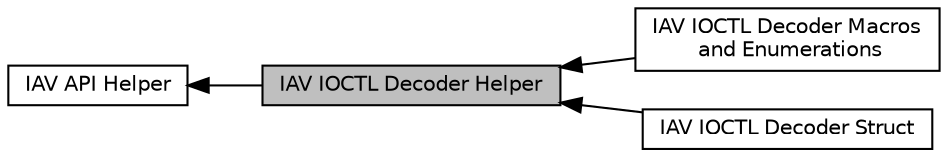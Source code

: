 digraph "IAV IOCTL Decoder Helper"
{
  bgcolor="transparent";
  edge [fontname="Helvetica",fontsize="10",labelfontname="Helvetica",labelfontsize="10"];
  node [fontname="Helvetica",fontsize="10",shape=box];
  rankdir=LR;
  Node2 [label="IAV API Helper",height=0.2,width=0.4,color="black",URL="$d8/d1e/group__iav-helper.html",tooltip="IAV IOCTL API Structs, Enumerations and Macros."];
  Node1 [label="IAV IOCTL Decoder Helper",height=0.2,width=0.4,color="black", fillcolor="grey75", style="filled", fontcolor="black",tooltip="IAV IOCTL Decoder API Helper, in file iav_ioctl.h."];
  Node4 [label="IAV IOCTL Decoder Macros\l and Enumerations",height=0.2,width=0.4,color="black",URL="$de/d22/group__iav-ioctl-dec-helper.html",tooltip="IAV IOCTL Decoder API: Macros and Enumerations."];
  Node3 [label="IAV IOCTL Decoder Struct",height=0.2,width=0.4,color="black",URL="$da/db3/group__iav-ioctl-dec-struct.html",tooltip="IAV IOCTL Decoder Struct used in API."];
  Node2->Node1 [shape=plaintext, dir="back", style="solid"];
  Node1->Node3 [shape=plaintext, dir="back", style="solid"];
  Node1->Node4 [shape=plaintext, dir="back", style="solid"];
}
